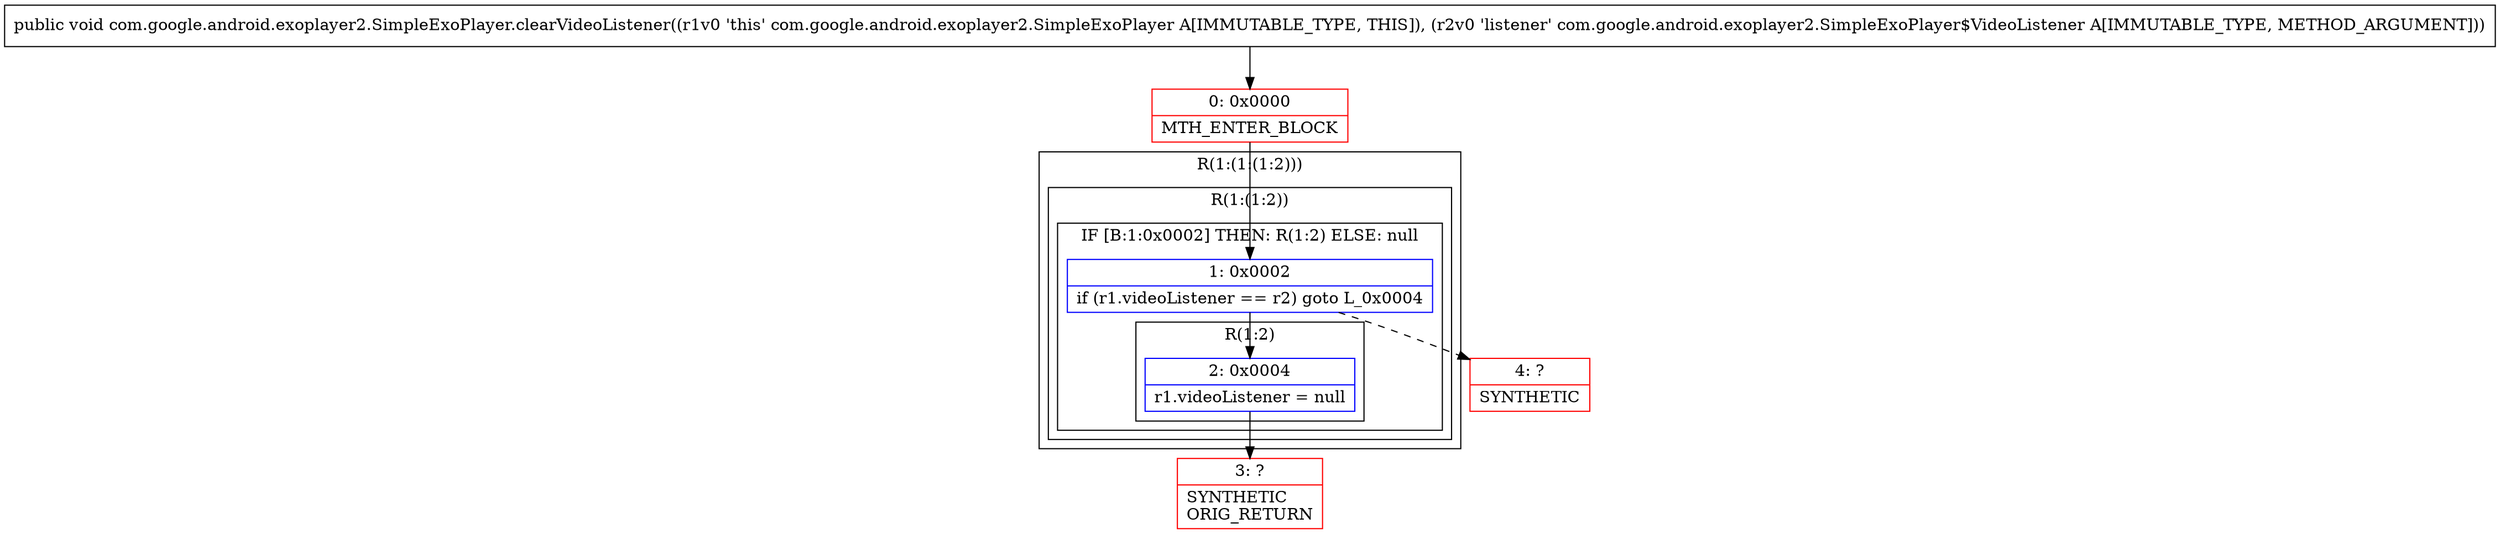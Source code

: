digraph "CFG forcom.google.android.exoplayer2.SimpleExoPlayer.clearVideoListener(Lcom\/google\/android\/exoplayer2\/SimpleExoPlayer$VideoListener;)V" {
subgraph cluster_Region_780892870 {
label = "R(1:(1:(1:2)))";
node [shape=record,color=blue];
subgraph cluster_Region_1429362327 {
label = "R(1:(1:2))";
node [shape=record,color=blue];
subgraph cluster_IfRegion_61289937 {
label = "IF [B:1:0x0002] THEN: R(1:2) ELSE: null";
node [shape=record,color=blue];
Node_1 [shape=record,label="{1\:\ 0x0002|if (r1.videoListener == r2) goto L_0x0004\l}"];
subgraph cluster_Region_203219891 {
label = "R(1:2)";
node [shape=record,color=blue];
Node_2 [shape=record,label="{2\:\ 0x0004|r1.videoListener = null\l}"];
}
}
}
}
Node_0 [shape=record,color=red,label="{0\:\ 0x0000|MTH_ENTER_BLOCK\l}"];
Node_3 [shape=record,color=red,label="{3\:\ ?|SYNTHETIC\lORIG_RETURN\l}"];
Node_4 [shape=record,color=red,label="{4\:\ ?|SYNTHETIC\l}"];
MethodNode[shape=record,label="{public void com.google.android.exoplayer2.SimpleExoPlayer.clearVideoListener((r1v0 'this' com.google.android.exoplayer2.SimpleExoPlayer A[IMMUTABLE_TYPE, THIS]), (r2v0 'listener' com.google.android.exoplayer2.SimpleExoPlayer$VideoListener A[IMMUTABLE_TYPE, METHOD_ARGUMENT])) }"];
MethodNode -> Node_0;
Node_1 -> Node_2;
Node_1 -> Node_4[style=dashed];
Node_2 -> Node_3;
Node_0 -> Node_1;
}


